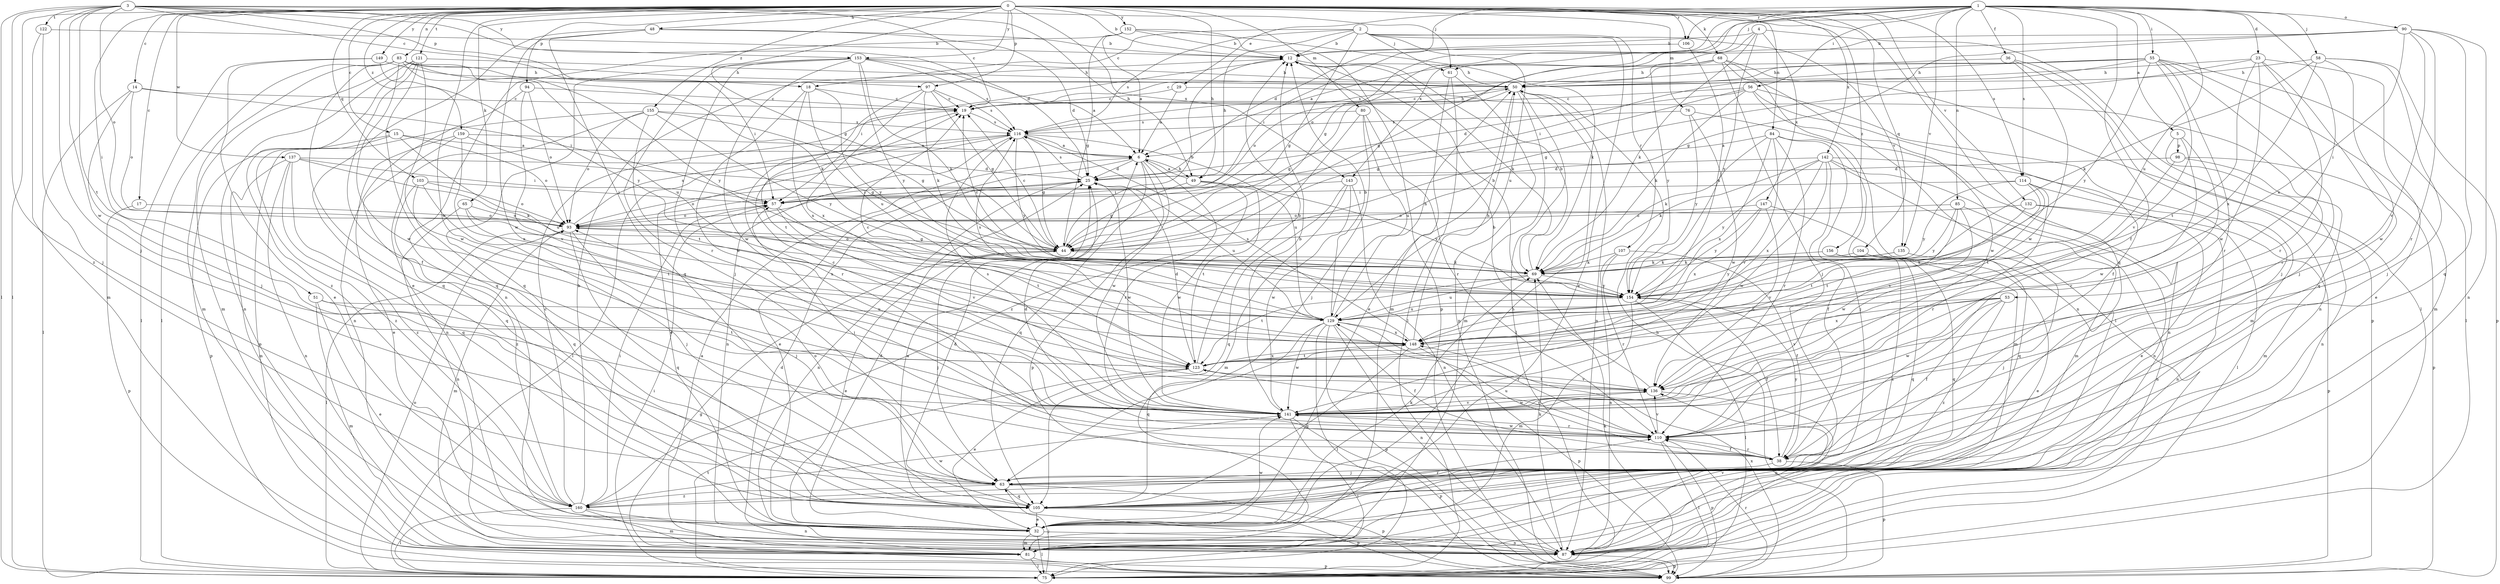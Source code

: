 strict digraph  {
0;
1;
2;
3;
4;
5;
6;
12;
14;
15;
17;
18;
19;
23;
25;
29;
32;
36;
38;
44;
48;
49;
50;
51;
53;
55;
56;
57;
58;
61;
63;
65;
68;
69;
75;
76;
80;
81;
83;
84;
85;
87;
90;
93;
94;
97;
98;
99;
103;
104;
105;
106;
107;
110;
114;
116;
121;
122;
123;
129;
132;
135;
136;
137;
141;
142;
143;
147;
148;
149;
152;
153;
154;
155;
156;
159;
160;
0 -> 12  [label=b];
0 -> 14  [label=c];
0 -> 15  [label=c];
0 -> 17  [label=c];
0 -> 44  [label=g];
0 -> 48  [label=h];
0 -> 49  [label=h];
0 -> 51  [label=i];
0 -> 65  [label=k];
0 -> 68  [label=k];
0 -> 75  [label=l];
0 -> 76  [label=m];
0 -> 80  [label=m];
0 -> 83  [label=n];
0 -> 84  [label=n];
0 -> 94  [label=p];
0 -> 97  [label=p];
0 -> 103  [label=q];
0 -> 104  [label=q];
0 -> 105  [label=q];
0 -> 106  [label=r];
0 -> 114  [label=s];
0 -> 121  [label=t];
0 -> 132  [label=v];
0 -> 137  [label=w];
0 -> 141  [label=w];
0 -> 142  [label=x];
0 -> 143  [label=x];
0 -> 149  [label=y];
0 -> 152  [label=y];
0 -> 153  [label=y];
0 -> 155  [label=z];
0 -> 156  [label=z];
0 -> 159  [label=z];
1 -> 5  [label=a];
1 -> 23  [label=d];
1 -> 25  [label=d];
1 -> 29  [label=e];
1 -> 36  [label=f];
1 -> 38  [label=f];
1 -> 44  [label=g];
1 -> 53  [label=i];
1 -> 55  [label=i];
1 -> 56  [label=i];
1 -> 58  [label=j];
1 -> 61  [label=j];
1 -> 85  [label=n];
1 -> 90  [label=o];
1 -> 93  [label=o];
1 -> 106  [label=r];
1 -> 114  [label=s];
1 -> 129  [label=u];
1 -> 135  [label=v];
1 -> 143  [label=x];
2 -> 12  [label=b];
2 -> 18  [label=c];
2 -> 32  [label=e];
2 -> 44  [label=g];
2 -> 49  [label=h];
2 -> 61  [label=j];
2 -> 107  [label=r];
2 -> 116  [label=s];
2 -> 129  [label=u];
2 -> 135  [label=v];
3 -> 18  [label=c];
3 -> 19  [label=c];
3 -> 25  [label=d];
3 -> 49  [label=h];
3 -> 61  [label=j];
3 -> 63  [label=j];
3 -> 75  [label=l];
3 -> 93  [label=o];
3 -> 97  [label=p];
3 -> 122  [label=t];
3 -> 123  [label=t];
3 -> 141  [label=w];
3 -> 153  [label=y];
3 -> 160  [label=z];
4 -> 12  [label=b];
4 -> 44  [label=g];
4 -> 69  [label=k];
4 -> 75  [label=l];
4 -> 147  [label=x];
4 -> 154  [label=y];
5 -> 87  [label=n];
5 -> 98  [label=p];
5 -> 110  [label=r];
5 -> 141  [label=w];
6 -> 25  [label=d];
6 -> 32  [label=e];
6 -> 49  [label=h];
6 -> 99  [label=p];
6 -> 105  [label=q];
6 -> 110  [label=r];
6 -> 141  [label=w];
12 -> 50  [label=h];
12 -> 57  [label=i];
12 -> 69  [label=k];
14 -> 19  [label=c];
14 -> 57  [label=i];
14 -> 63  [label=j];
14 -> 75  [label=l];
14 -> 93  [label=o];
15 -> 6  [label=a];
15 -> 93  [label=o];
15 -> 99  [label=p];
15 -> 129  [label=u];
15 -> 160  [label=z];
17 -> 93  [label=o];
17 -> 99  [label=p];
18 -> 19  [label=c];
18 -> 129  [label=u];
18 -> 141  [label=w];
18 -> 148  [label=x];
18 -> 154  [label=y];
19 -> 50  [label=h];
19 -> 110  [label=r];
19 -> 116  [label=s];
23 -> 32  [label=e];
23 -> 44  [label=g];
23 -> 50  [label=h];
23 -> 105  [label=q];
23 -> 110  [label=r];
23 -> 123  [label=t];
23 -> 141  [label=w];
25 -> 57  [label=i];
25 -> 87  [label=n];
25 -> 93  [label=o];
25 -> 116  [label=s];
25 -> 129  [label=u];
25 -> 141  [label=w];
29 -> 6  [label=a];
29 -> 19  [label=c];
29 -> 110  [label=r];
32 -> 25  [label=d];
32 -> 50  [label=h];
32 -> 69  [label=k];
32 -> 75  [label=l];
32 -> 81  [label=m];
32 -> 87  [label=n];
32 -> 141  [label=w];
36 -> 50  [label=h];
36 -> 63  [label=j];
36 -> 87  [label=n];
36 -> 141  [label=w];
38 -> 57  [label=i];
38 -> 63  [label=j];
38 -> 99  [label=p];
38 -> 110  [label=r];
38 -> 129  [label=u];
38 -> 154  [label=y];
44 -> 12  [label=b];
44 -> 19  [label=c];
44 -> 32  [label=e];
44 -> 63  [label=j];
44 -> 69  [label=k];
44 -> 93  [label=o];
48 -> 12  [label=b];
48 -> 25  [label=d];
48 -> 32  [label=e];
48 -> 105  [label=q];
48 -> 141  [label=w];
49 -> 6  [label=a];
49 -> 44  [label=g];
49 -> 123  [label=t];
49 -> 141  [label=w];
49 -> 154  [label=y];
50 -> 19  [label=c];
50 -> 32  [label=e];
50 -> 44  [label=g];
50 -> 75  [label=l];
50 -> 81  [label=m];
50 -> 87  [label=n];
51 -> 32  [label=e];
51 -> 81  [label=m];
51 -> 123  [label=t];
51 -> 129  [label=u];
53 -> 38  [label=f];
53 -> 129  [label=u];
53 -> 136  [label=v];
53 -> 141  [label=w];
53 -> 148  [label=x];
53 -> 160  [label=z];
55 -> 19  [label=c];
55 -> 50  [label=h];
55 -> 57  [label=i];
55 -> 63  [label=j];
55 -> 75  [label=l];
55 -> 81  [label=m];
55 -> 110  [label=r];
55 -> 116  [label=s];
55 -> 136  [label=v];
55 -> 154  [label=y];
56 -> 19  [label=c];
56 -> 25  [label=d];
56 -> 38  [label=f];
56 -> 44  [label=g];
56 -> 69  [label=k];
56 -> 81  [label=m];
56 -> 141  [label=w];
57 -> 93  [label=o];
57 -> 123  [label=t];
57 -> 136  [label=v];
58 -> 50  [label=h];
58 -> 63  [label=j];
58 -> 69  [label=k];
58 -> 99  [label=p];
58 -> 141  [label=w];
58 -> 148  [label=x];
61 -> 75  [label=l];
61 -> 81  [label=m];
61 -> 99  [label=p];
63 -> 93  [label=o];
63 -> 99  [label=p];
63 -> 105  [label=q];
63 -> 160  [label=z];
65 -> 63  [label=j];
65 -> 87  [label=n];
65 -> 93  [label=o];
65 -> 148  [label=x];
68 -> 50  [label=h];
68 -> 63  [label=j];
68 -> 75  [label=l];
68 -> 87  [label=n];
68 -> 93  [label=o];
68 -> 99  [label=p];
68 -> 154  [label=y];
69 -> 12  [label=b];
69 -> 19  [label=c];
69 -> 123  [label=t];
69 -> 129  [label=u];
69 -> 154  [label=y];
75 -> 57  [label=i];
75 -> 63  [label=j];
75 -> 69  [label=k];
75 -> 93  [label=o];
75 -> 123  [label=t];
76 -> 87  [label=n];
76 -> 116  [label=s];
76 -> 141  [label=w];
76 -> 154  [label=y];
80 -> 63  [label=j];
80 -> 110  [label=r];
80 -> 116  [label=s];
80 -> 129  [label=u];
80 -> 160  [label=z];
81 -> 6  [label=a];
81 -> 25  [label=d];
81 -> 75  [label=l];
81 -> 99  [label=p];
83 -> 50  [label=h];
83 -> 57  [label=i];
83 -> 69  [label=k];
83 -> 75  [label=l];
83 -> 81  [label=m];
83 -> 105  [label=q];
83 -> 129  [label=u];
83 -> 141  [label=w];
83 -> 154  [label=y];
84 -> 6  [label=a];
84 -> 63  [label=j];
84 -> 69  [label=k];
84 -> 81  [label=m];
84 -> 110  [label=r];
84 -> 136  [label=v];
84 -> 148  [label=x];
85 -> 87  [label=n];
85 -> 93  [label=o];
85 -> 123  [label=t];
85 -> 141  [label=w];
85 -> 154  [label=y];
87 -> 6  [label=a];
87 -> 69  [label=k];
87 -> 99  [label=p];
87 -> 136  [label=v];
90 -> 6  [label=a];
90 -> 12  [label=b];
90 -> 44  [label=g];
90 -> 87  [label=n];
90 -> 105  [label=q];
90 -> 110  [label=r];
90 -> 136  [label=v];
90 -> 148  [label=x];
93 -> 44  [label=g];
93 -> 63  [label=j];
93 -> 75  [label=l];
93 -> 81  [label=m];
93 -> 105  [label=q];
93 -> 116  [label=s];
94 -> 19  [label=c];
94 -> 87  [label=n];
94 -> 93  [label=o];
94 -> 136  [label=v];
97 -> 19  [label=c];
97 -> 44  [label=g];
97 -> 69  [label=k];
97 -> 116  [label=s];
97 -> 123  [label=t];
97 -> 148  [label=x];
98 -> 25  [label=d];
98 -> 81  [label=m];
98 -> 99  [label=p];
98 -> 123  [label=t];
99 -> 44  [label=g];
99 -> 50  [label=h];
99 -> 110  [label=r];
99 -> 148  [label=x];
103 -> 57  [label=i];
103 -> 93  [label=o];
103 -> 105  [label=q];
103 -> 123  [label=t];
103 -> 160  [label=z];
104 -> 32  [label=e];
104 -> 69  [label=k];
104 -> 105  [label=q];
105 -> 25  [label=d];
105 -> 32  [label=e];
105 -> 99  [label=p];
105 -> 110  [label=r];
106 -> 57  [label=i];
106 -> 129  [label=u];
107 -> 38  [label=f];
107 -> 69  [label=k];
107 -> 87  [label=n];
107 -> 110  [label=r];
110 -> 25  [label=d];
110 -> 38  [label=f];
110 -> 75  [label=l];
110 -> 99  [label=p];
110 -> 136  [label=v];
110 -> 141  [label=w];
114 -> 32  [label=e];
114 -> 57  [label=i];
114 -> 110  [label=r];
114 -> 136  [label=v];
114 -> 148  [label=x];
114 -> 154  [label=y];
116 -> 6  [label=a];
116 -> 32  [label=e];
116 -> 44  [label=g];
116 -> 75  [label=l];
116 -> 87  [label=n];
116 -> 129  [label=u];
116 -> 154  [label=y];
121 -> 38  [label=f];
121 -> 50  [label=h];
121 -> 81  [label=m];
121 -> 87  [label=n];
121 -> 105  [label=q];
121 -> 141  [label=w];
121 -> 160  [label=z];
122 -> 12  [label=b];
122 -> 63  [label=j];
122 -> 81  [label=m];
123 -> 12  [label=b];
123 -> 25  [label=d];
123 -> 32  [label=e];
123 -> 110  [label=r];
123 -> 136  [label=v];
123 -> 148  [label=x];
129 -> 12  [label=b];
129 -> 38  [label=f];
129 -> 50  [label=h];
129 -> 75  [label=l];
129 -> 87  [label=n];
129 -> 99  [label=p];
129 -> 105  [label=q];
129 -> 110  [label=r];
129 -> 116  [label=s];
129 -> 141  [label=w];
129 -> 148  [label=x];
132 -> 87  [label=n];
132 -> 93  [label=o];
132 -> 99  [label=p];
132 -> 123  [label=t];
135 -> 63  [label=j];
135 -> 69  [label=k];
135 -> 154  [label=y];
136 -> 12  [label=b];
136 -> 87  [label=n];
136 -> 123  [label=t];
136 -> 141  [label=w];
137 -> 25  [label=d];
137 -> 57  [label=i];
137 -> 69  [label=k];
137 -> 81  [label=m];
137 -> 87  [label=n];
137 -> 105  [label=q];
137 -> 160  [label=z];
141 -> 12  [label=b];
141 -> 19  [label=c];
141 -> 75  [label=l];
141 -> 99  [label=p];
141 -> 110  [label=r];
141 -> 116  [label=s];
141 -> 136  [label=v];
142 -> 25  [label=d];
142 -> 38  [label=f];
142 -> 69  [label=k];
142 -> 75  [label=l];
142 -> 81  [label=m];
142 -> 87  [label=n];
142 -> 141  [label=w];
142 -> 148  [label=x];
142 -> 154  [label=y];
143 -> 57  [label=i];
143 -> 81  [label=m];
143 -> 87  [label=n];
143 -> 105  [label=q];
143 -> 141  [label=w];
147 -> 93  [label=o];
147 -> 105  [label=q];
147 -> 136  [label=v];
147 -> 148  [label=x];
147 -> 154  [label=y];
148 -> 19  [label=c];
148 -> 50  [label=h];
148 -> 99  [label=p];
148 -> 105  [label=q];
148 -> 116  [label=s];
148 -> 123  [label=t];
149 -> 32  [label=e];
149 -> 50  [label=h];
149 -> 75  [label=l];
149 -> 154  [label=y];
152 -> 6  [label=a];
152 -> 12  [label=b];
152 -> 44  [label=g];
152 -> 69  [label=k];
152 -> 87  [label=n];
152 -> 99  [label=p];
153 -> 6  [label=a];
153 -> 50  [label=h];
153 -> 63  [label=j];
153 -> 69  [label=k];
153 -> 105  [label=q];
153 -> 110  [label=r];
153 -> 116  [label=s];
153 -> 141  [label=w];
153 -> 154  [label=y];
154 -> 12  [label=b];
154 -> 38  [label=f];
154 -> 75  [label=l];
154 -> 81  [label=m];
154 -> 129  [label=u];
155 -> 44  [label=g];
155 -> 87  [label=n];
155 -> 93  [label=o];
155 -> 99  [label=p];
155 -> 116  [label=s];
155 -> 123  [label=t];
155 -> 154  [label=y];
156 -> 69  [label=k];
156 -> 105  [label=q];
156 -> 160  [label=z];
159 -> 6  [label=a];
159 -> 32  [label=e];
159 -> 44  [label=g];
159 -> 105  [label=q];
159 -> 148  [label=x];
160 -> 12  [label=b];
160 -> 19  [label=c];
160 -> 57  [label=i];
160 -> 75  [label=l];
160 -> 81  [label=m];
160 -> 87  [label=n];
160 -> 141  [label=w];
}

